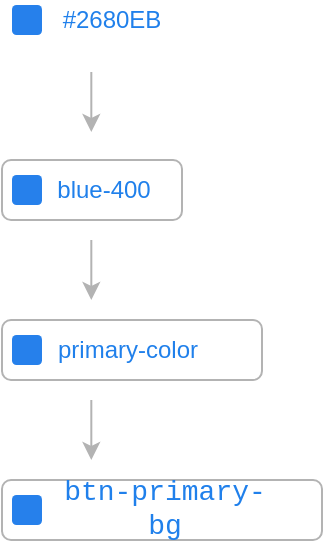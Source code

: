 <mxfile version="14.2.7" type="github"><diagram id="lihffVH3CCGirmxHTpf7" name="Page-1"><mxGraphModel dx="716" dy="378" grid="1" gridSize="10" guides="1" tooltips="1" connect="1" arrows="1" fold="1" page="1" pageScale="1" pageWidth="827" pageHeight="1169" math="0" shadow="0"><root><mxCell id="0"/><mxCell id="1" parent="0"/><mxCell id="4jbWWsXagvDYImcnGV8a-1" value="" style="rounded=1;whiteSpace=wrap;html=1;fillColor=none;strokeColor=#B3B3B3;" vertex="1" parent="1"><mxGeometry x="200" y="200" width="90" height="30" as="geometry"/></mxCell><mxCell id="4jbWWsXagvDYImcnGV8a-8" style="edgeStyle=orthogonalEdgeStyle;rounded=0;orthogonalLoop=1;jettySize=auto;html=1;fontColor=#2080EB;strokeColor=#B3B3B3;" edge="1" parent="1"><mxGeometry relative="1" as="geometry"><mxPoint x="244.66" y="156" as="sourcePoint"/><mxPoint x="244.66" y="186" as="targetPoint"/><Array as="points"/></mxGeometry></mxCell><mxCell id="4jbWWsXagvDYImcnGV8a-2" value="#2680EB" style="text;html=1;align=center;verticalAlign=middle;whiteSpace=wrap;rounded=0;fontColor=#2080EB;" vertex="1" parent="1"><mxGeometry x="235" y="120" width="40" height="20" as="geometry"/></mxCell><mxCell id="4jbWWsXagvDYImcnGV8a-9" value="" style="rounded=1;whiteSpace=wrap;html=1;fillColor=#2680EB;strokeColor=none;" vertex="1" parent="1"><mxGeometry x="205" y="207.5" width="15" height="15" as="geometry"/></mxCell><mxCell id="4jbWWsXagvDYImcnGV8a-10" value="blue-400" style="text;html=1;align=center;verticalAlign=middle;whiteSpace=wrap;rounded=0;fontColor=#2080EB;" vertex="1" parent="1"><mxGeometry x="220" y="207.5" width="62" height="15" as="geometry"/></mxCell><mxCell id="4jbWWsXagvDYImcnGV8a-11" value="" style="rounded=1;whiteSpace=wrap;html=1;fillColor=#2680EB;strokeColor=none;" vertex="1" parent="1"><mxGeometry x="205" y="122.5" width="15" height="15" as="geometry"/></mxCell><mxCell id="4jbWWsXagvDYImcnGV8a-12" value="" style="rounded=1;whiteSpace=wrap;html=1;fillColor=none;strokeColor=#B3B3B3;" vertex="1" parent="1"><mxGeometry x="200" y="280" width="130" height="30" as="geometry"/></mxCell><mxCell id="4jbWWsXagvDYImcnGV8a-13" value="" style="rounded=1;whiteSpace=wrap;html=1;fillColor=#2680EB;strokeColor=none;" vertex="1" parent="1"><mxGeometry x="205" y="287.5" width="15" height="15" as="geometry"/></mxCell><mxCell id="4jbWWsXagvDYImcnGV8a-14" value="primary-color" style="text;html=1;align=center;verticalAlign=middle;whiteSpace=wrap;rounded=0;fontColor=#2080EB;" vertex="1" parent="1"><mxGeometry x="223" y="288.5" width="80" height="12.5" as="geometry"/></mxCell><mxCell id="4jbWWsXagvDYImcnGV8a-15" style="edgeStyle=orthogonalEdgeStyle;rounded=0;orthogonalLoop=1;jettySize=auto;html=1;fontColor=#2080EB;strokeColor=#B3B3B3;" edge="1" parent="1"><mxGeometry relative="1" as="geometry"><mxPoint x="244.66" y="240" as="sourcePoint"/><mxPoint x="244.66" y="270" as="targetPoint"/><Array as="points"/></mxGeometry></mxCell><mxCell id="4jbWWsXagvDYImcnGV8a-20" value="" style="rounded=1;whiteSpace=wrap;html=1;fillColor=none;strokeColor=#B3B3B3;" vertex="1" parent="1"><mxGeometry x="200" y="360" width="160" height="30" as="geometry"/></mxCell><mxCell id="4jbWWsXagvDYImcnGV8a-21" value="" style="rounded=1;whiteSpace=wrap;html=1;fillColor=#2680EB;strokeColor=none;" vertex="1" parent="1"><mxGeometry x="205" y="367.5" width="15" height="15" as="geometry"/></mxCell><mxCell id="4jbWWsXagvDYImcnGV8a-22" value="&lt;span style=&quot;font-family: &amp;#34;consolas&amp;#34; , &amp;#34;courier new&amp;#34; , monospace ; font-size: 14px ; text-align: left&quot;&gt;btn-primary-bg&lt;/span&gt;" style="text;html=1;align=center;verticalAlign=middle;whiteSpace=wrap;rounded=0;fontColor=#2080EB;" vertex="1" parent="1"><mxGeometry x="223" y="368.5" width="117" height="11.5" as="geometry"/></mxCell><mxCell id="4jbWWsXagvDYImcnGV8a-23" style="edgeStyle=orthogonalEdgeStyle;rounded=0;orthogonalLoop=1;jettySize=auto;html=1;fontColor=#2080EB;strokeColor=#B3B3B3;" edge="1" parent="1"><mxGeometry relative="1" as="geometry"><mxPoint x="244.66" y="320" as="sourcePoint"/><mxPoint x="244.66" y="350" as="targetPoint"/><Array as="points"/></mxGeometry></mxCell></root></mxGraphModel></diagram></mxfile>